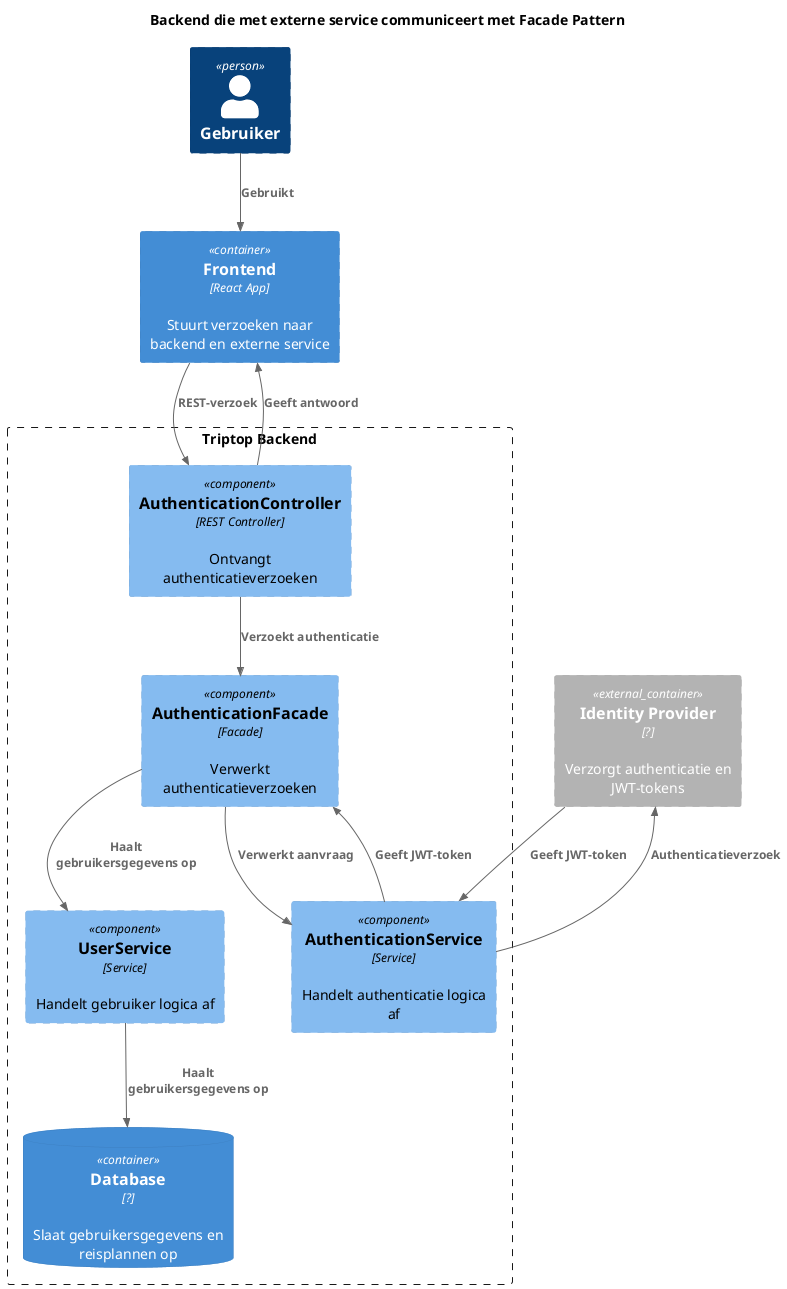 @startuml
!define C4_COMPONENTS
!include <C4/C4_Container>
!include <C4/C4_Component>

title Backend die met externe service communiceert met Facade Pattern

skinparam Rectangle {
    borderStyle dashed
}

Person(user, "Gebruiker")

Container(frontend, "Frontend", "React App", "Stuurt verzoeken naar backend en externe service")

rectangle "Triptop Backend" {
    Component(controller, "AuthenticationController", "REST Controller", "Ontvangt authenticatieverzoeken")
    Component(authenticationFacade, "AuthenticationFacade", "Facade", "Verwerkt authenticatieverzoeken")
    Component(authenticationService, "AuthenticationService", "Service", "Handelt authenticatie logica af")
    Component(userService, "UserService", "Service", "Handelt gebruiker logica af")
    ContainerDb(db, "Database", "?", "Slaat gebruikersgegevens en reisplannen op")
}

Container_Ext(identityProvider, "Identity Provider", "?", "Verzorgt authenticatie en JWT-tokens")

Rel(user, frontend, "Gebruikt")
Rel(frontend, controller, "REST-verzoek")
Rel(controller, authenticationFacade, "Verzoekt authenticatie")
Rel(authenticationFacade, authenticationService, "Verwerkt aanvraag")
Rel(authenticationFacade, userService, "Haalt gebruikersgegevens op")
Rel(controller, frontend, "Geeft antwoord")

Rel(authenticationService, identityProvider, "Authenticatieverzoek")
Rel(authenticationService, authenticationFacade, "Geeft JWT-token")
Rel(identityProvider, authenticationService, "Geeft JWT-token")

Rel(userService, db, "Haalt gebruikersgegevens op")

@enduml
